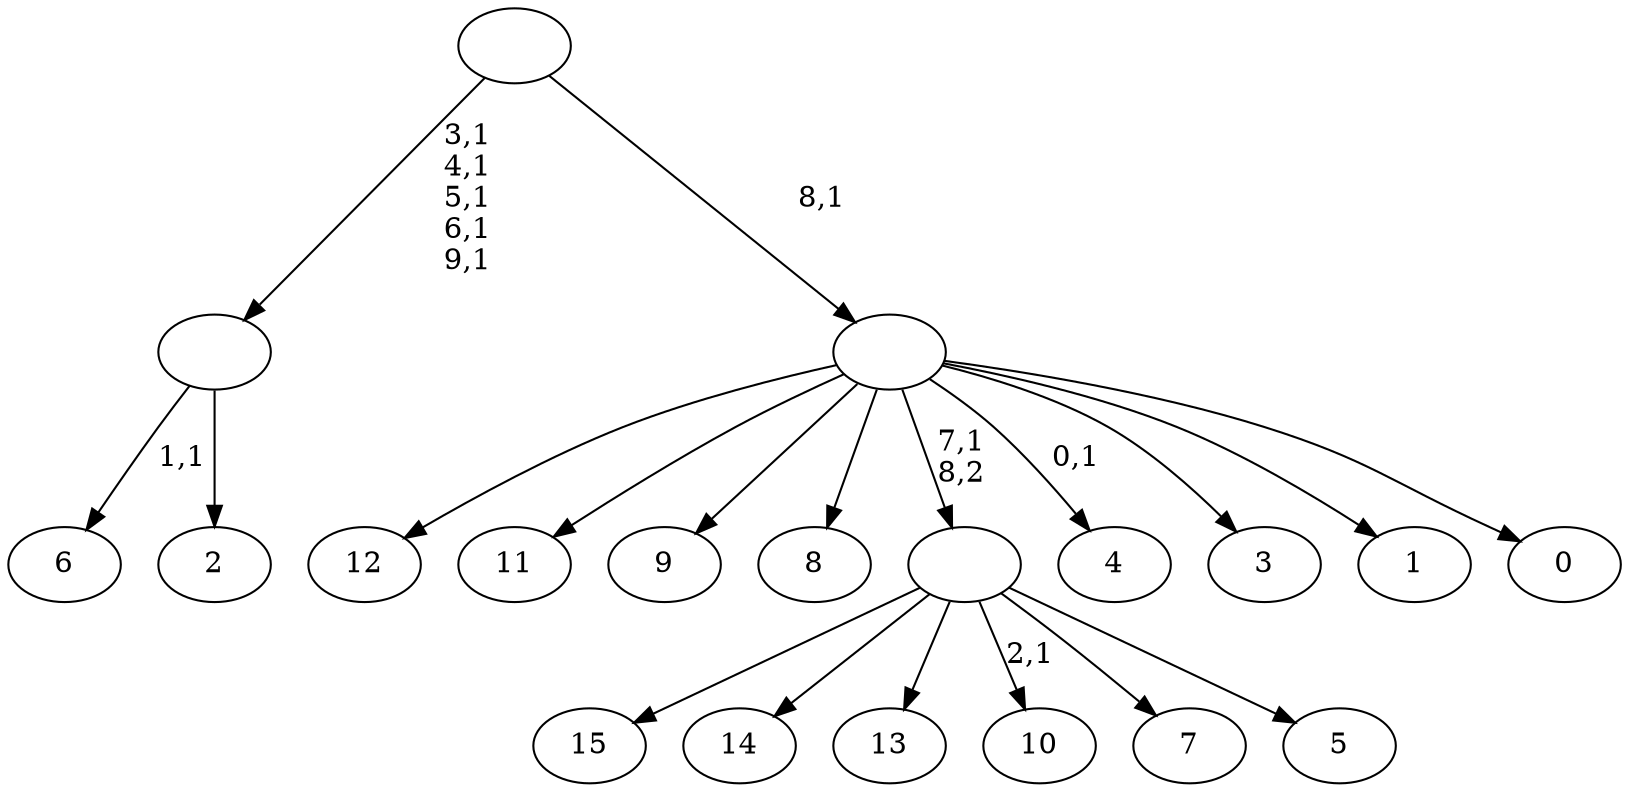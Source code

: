 digraph T {
	26 [label="15"]
	25 [label="14"]
	24 [label="13"]
	23 [label="12"]
	22 [label="11"]
	21 [label="10"]
	19 [label="9"]
	18 [label="8"]
	17 [label="7"]
	16 [label="6"]
	14 [label="5"]
	13 [label=""]
	12 [label="4"]
	10 [label="3"]
	9 [label="2"]
	8 [label=""]
	3 [label="1"]
	2 [label="0"]
	1 [label=""]
	0 [label=""]
	13 -> 21 [label="2,1"]
	13 -> 26 [label=""]
	13 -> 25 [label=""]
	13 -> 24 [label=""]
	13 -> 17 [label=""]
	13 -> 14 [label=""]
	8 -> 16 [label="1,1"]
	8 -> 9 [label=""]
	1 -> 12 [label="0,1"]
	1 -> 23 [label=""]
	1 -> 22 [label=""]
	1 -> 19 [label=""]
	1 -> 18 [label=""]
	1 -> 13 [label="7,1\n8,2"]
	1 -> 10 [label=""]
	1 -> 3 [label=""]
	1 -> 2 [label=""]
	0 -> 8 [label="3,1\n4,1\n5,1\n6,1\n9,1"]
	0 -> 1 [label="8,1"]
}
